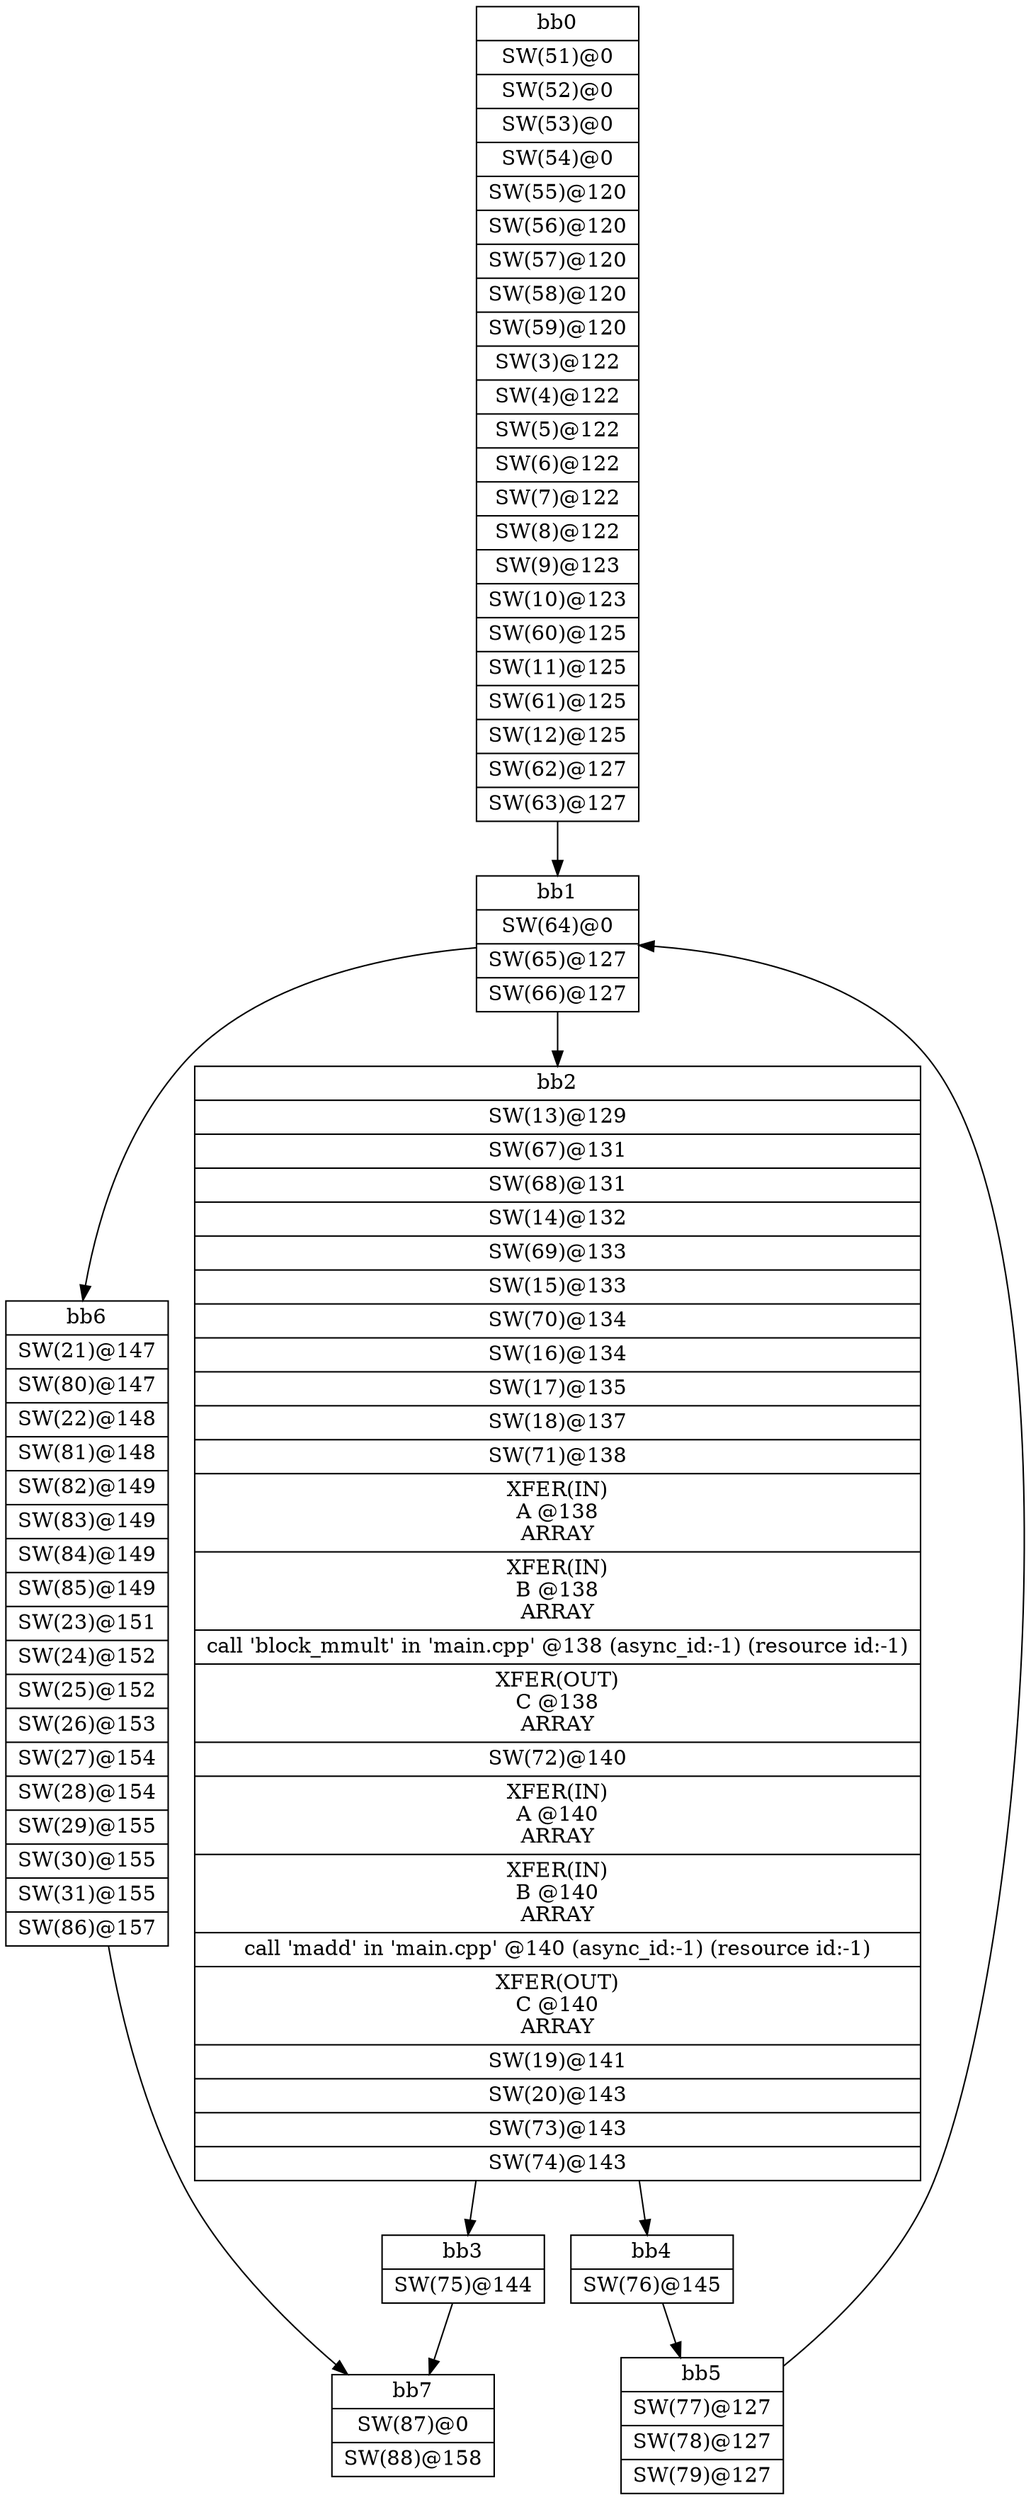 digraph CDFG {
node [shape=record];
bb0 [shape=record, label = "{bb0|<x000001AF8A42DF60>SW(51)@0\n|<x000001AF8A42DD80>SW(52)@0\n|<x000001AF8A42DE20>SW(53)@0\n|<x000001AF8A42E000>SW(54)@0\n|<x000001AF8A42E0A0>SW(55)@120\n|<x000001AF8AC4C320>SW(56)@120\n|<x000001AF8AC4BD80>SW(57)@120\n|<x000001AF8AC4C640>SW(58)@120\n|<x000001AF8AC4C780>SW(59)@120\n|<x000001AF8A028960>SW(3)@122\n|<x000001AF8A028320>SW(4)@122\n|<x000001AF8A0276A0>SW(5)@122\n|<x000001AF8A028FA0>SW(6)@122\n|<x000001AF8A028BE0>SW(7)@122\n|<x000001AF8A027920>SW(8)@122\n|<x000001AF8A027CE0>SW(9)@123\n|<x000001AF8A42D9C0>SW(10)@123\n|<x000001AF8AC4B560>SW(60)@125\n|<x000001AF8A42D240>SW(11)@125\n|<x000001AF8AC4C140>SW(61)@125\n|<x000001AF8A42EAA0>SW(12)@125\n|<x000001AF8AC4BE20>SW(62)@127\n|<x000001AF8AC4B1A0>SW(63)@127\n}"];
bb1 [shape=record, label = "{bb1|<x000001AF8AC4B6A0>SW(64)@0\n|<x000001AF8AC4AF20>SW(65)@127\n|<x000001AF8AC4B740>SW(66)@127\n}"];
bb2 [shape=record, label = "{bb2|<x000001AF8A42CE80>SW(13)@129\n|<x000001AF8AC4C460>SW(67)@131\n|<x000001AF8AC4ACA0>SW(68)@131\n|<x000001AF8A42E6E0>SW(14)@132\n|<x000001AF8AC4B420>SW(69)@133\n|<x000001AF8A42DA60>SW(15)@133\n|<x000001AF8AC4B100>SW(70)@134\n|<x000001AF8A42D6A0>SW(16)@134\n|<x000001AF8A42D7E0>SW(17)@135\n|<x000001AF8A42CDE0>SW(18)@137\n|<x000001AF8AC4B240>SW(71)@138\n|<x000001AF8AC4B380>XFER(IN)\nA @138\nARRAY\n|<x000001AF8AC4B920>XFER(IN)\nB @138\nARRAY\n|<x000001AF8A059090>call 'block_mmult' in 'main.cpp' @138 (async_id:-1) (resource id:-1)\n|<x000001AF8AC4BA60>XFER(OUT)\nC @138\nARRAY\n|<x000001AF8AC4AC00>SW(72)@140\n|<x000001AF8AC4BB00>XFER(IN)\nA @140\nARRAY\n|<x000001AF8AC4ADE0>XFER(IN)\nB @140\nARRAY\n|<x000001AF8A059170>call 'madd' in 'main.cpp' @140 (async_id:-1) (resource id:-1)\n|<x000001AF8AC4BBA0>XFER(OUT)\nC @140\nARRAY\n|<x000001AF8A42E780>SW(19)@141\n|<x000001AF8A42E8C0>SW(20)@143\n|<x000001AF8AC4B600>SW(73)@143\n|<x000001AF8AC4B2E0>SW(74)@143\n}"];
bb3 [shape=record, label = "{bb3|<x000001AF8AC4B4C0>SW(75)@144\n}"];
bb4 [shape=record, label = "{bb4|<x000001AF8AC4C280>SW(76)@145\n}"];
bb5 [shape=record, label = "{bb5|<x000001AF8AC4C8C0>SW(77)@127\n|<x000001AF8AC4BF60>SW(78)@127\n|<x000001AF8AC4BEC0>SW(79)@127\n}"];
bb6 [shape=record, label = "{bb6|<x000001AF8A42D740>SW(21)@147\n|<x000001AF8AC4B9C0>SW(80)@147\n|<x000001AF8A42E820>SW(22)@148\n|<x000001AF8AC4AD40>SW(81)@148\n|<x000001AF8AC4C000>SW(82)@149\n|<x000001AF8AC4B7E0>SW(83)@149\n|<x000001AF8AC4B880>SW(84)@149\n|<x000001AF8AC4C0A0>SW(85)@149\n|<x000001AF8A42E320>SW(23)@151\n|<x000001AF8A42DC40>SW(24)@152\n|<x000001AF8A42E640>SW(25)@152\n|<x000001AF8A42E960>SW(26)@153\n|<x000001AF8A42E500>SW(27)@154\n|<x000001AF8A42CF20>SW(28)@154\n|<x000001AF8A42E3C0>SW(29)@155\n|<x000001AF8A42D560>SW(30)@155\n|<x000001AF8A42EB40>SW(31)@155\n|<x000001AF8AC4C1E0>SW(86)@157\n}"];
bb7 [shape=record, label = "{bb7|<x000001AF8AC4C3C0>SW(87)@0\n|<x000001AF8AC4C500>SW(88)@158\n}"];
bb0 -> bb1
bb1 -> bb2
bb1 -> bb6
bb2 -> bb3
bb2 -> bb4
bb3 -> bb7
bb4 -> bb5
bb5 -> bb1
bb6 -> bb7
}
